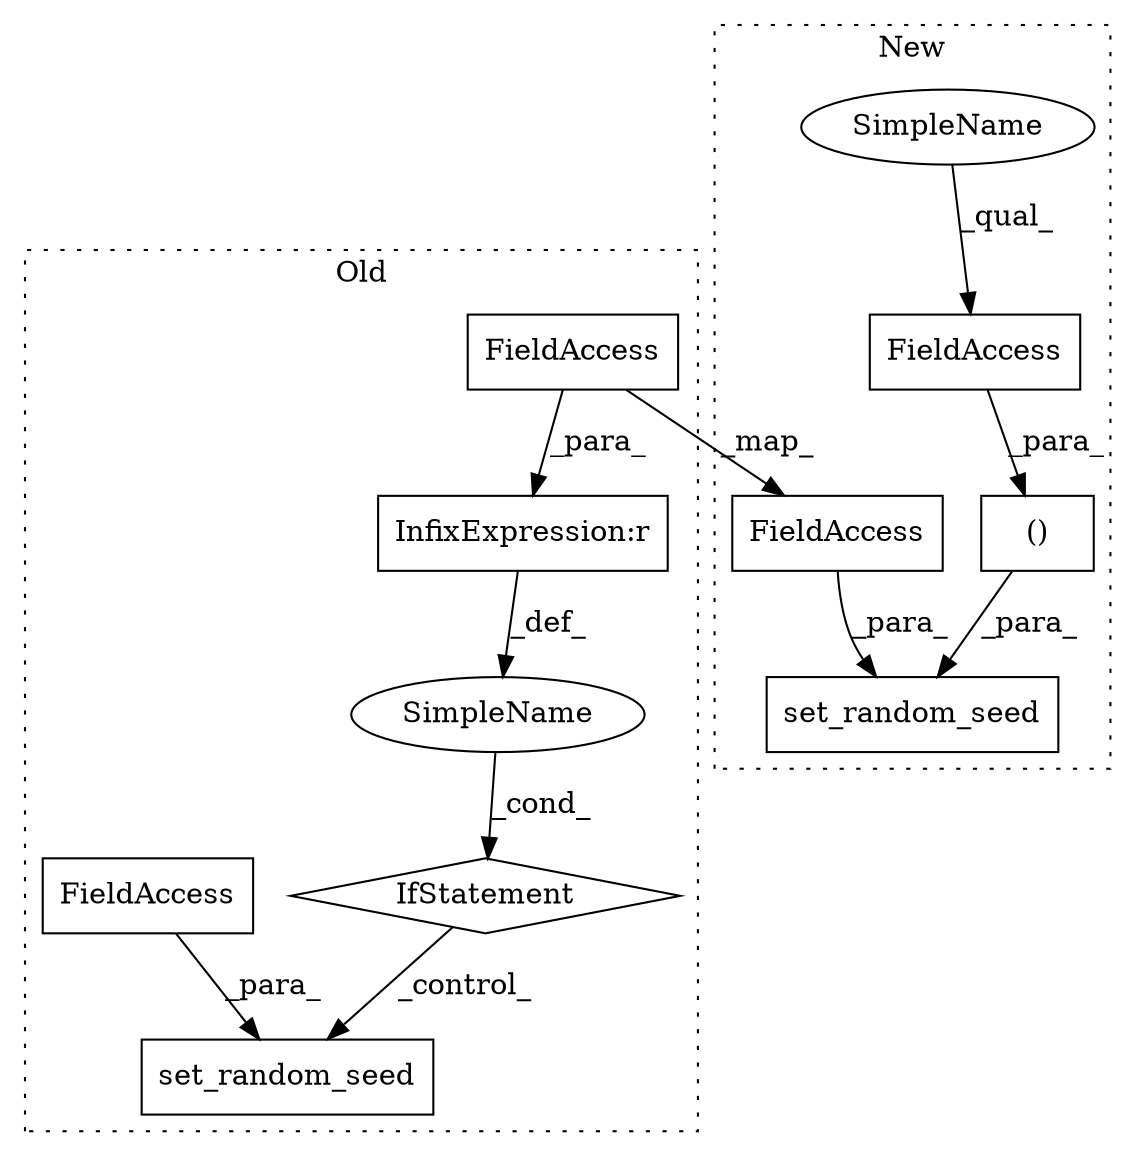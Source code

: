 digraph G {
subgraph cluster0 {
1 [label="IfStatement" a="25" s="4838,4859" l="4,2" shape="diamond"];
3 [label="InfixExpression:r" a="27" s="4851" l="4" shape="box"];
5 [label="FieldAccess" a="22" s="4842" l="9" shape="box"];
7 [label="SimpleName" a="42" s="" l="" shape="ellipse"];
8 [label="set_random_seed" a="32" s="4874,4899" l="16,1" shape="box"];
10 [label="FieldAccess" a="22" s="4890" l="9" shape="box"];
label = "Old";
style="dotted";
}
subgraph cluster1 {
2 [label="set_random_seed" a="32" s="4905,4968" l="16,2" shape="box"];
4 [label="FieldAccess" a="22" s="4921" l="9" shape="box"];
6 [label="()" a="106" s="4936" l="32" shape="box"];
9 [label="FieldAccess" a="22" s="4960" l="8" shape="box"];
11 [label="SimpleName" a="42" s="4960" l="4" shape="ellipse"];
label = "New";
style="dotted";
}
1 -> 8 [label="_control_"];
3 -> 7 [label="_def_"];
4 -> 2 [label="_para_"];
5 -> 3 [label="_para_"];
5 -> 4 [label="_map_"];
6 -> 2 [label="_para_"];
7 -> 1 [label="_cond_"];
9 -> 6 [label="_para_"];
10 -> 8 [label="_para_"];
11 -> 9 [label="_qual_"];
}